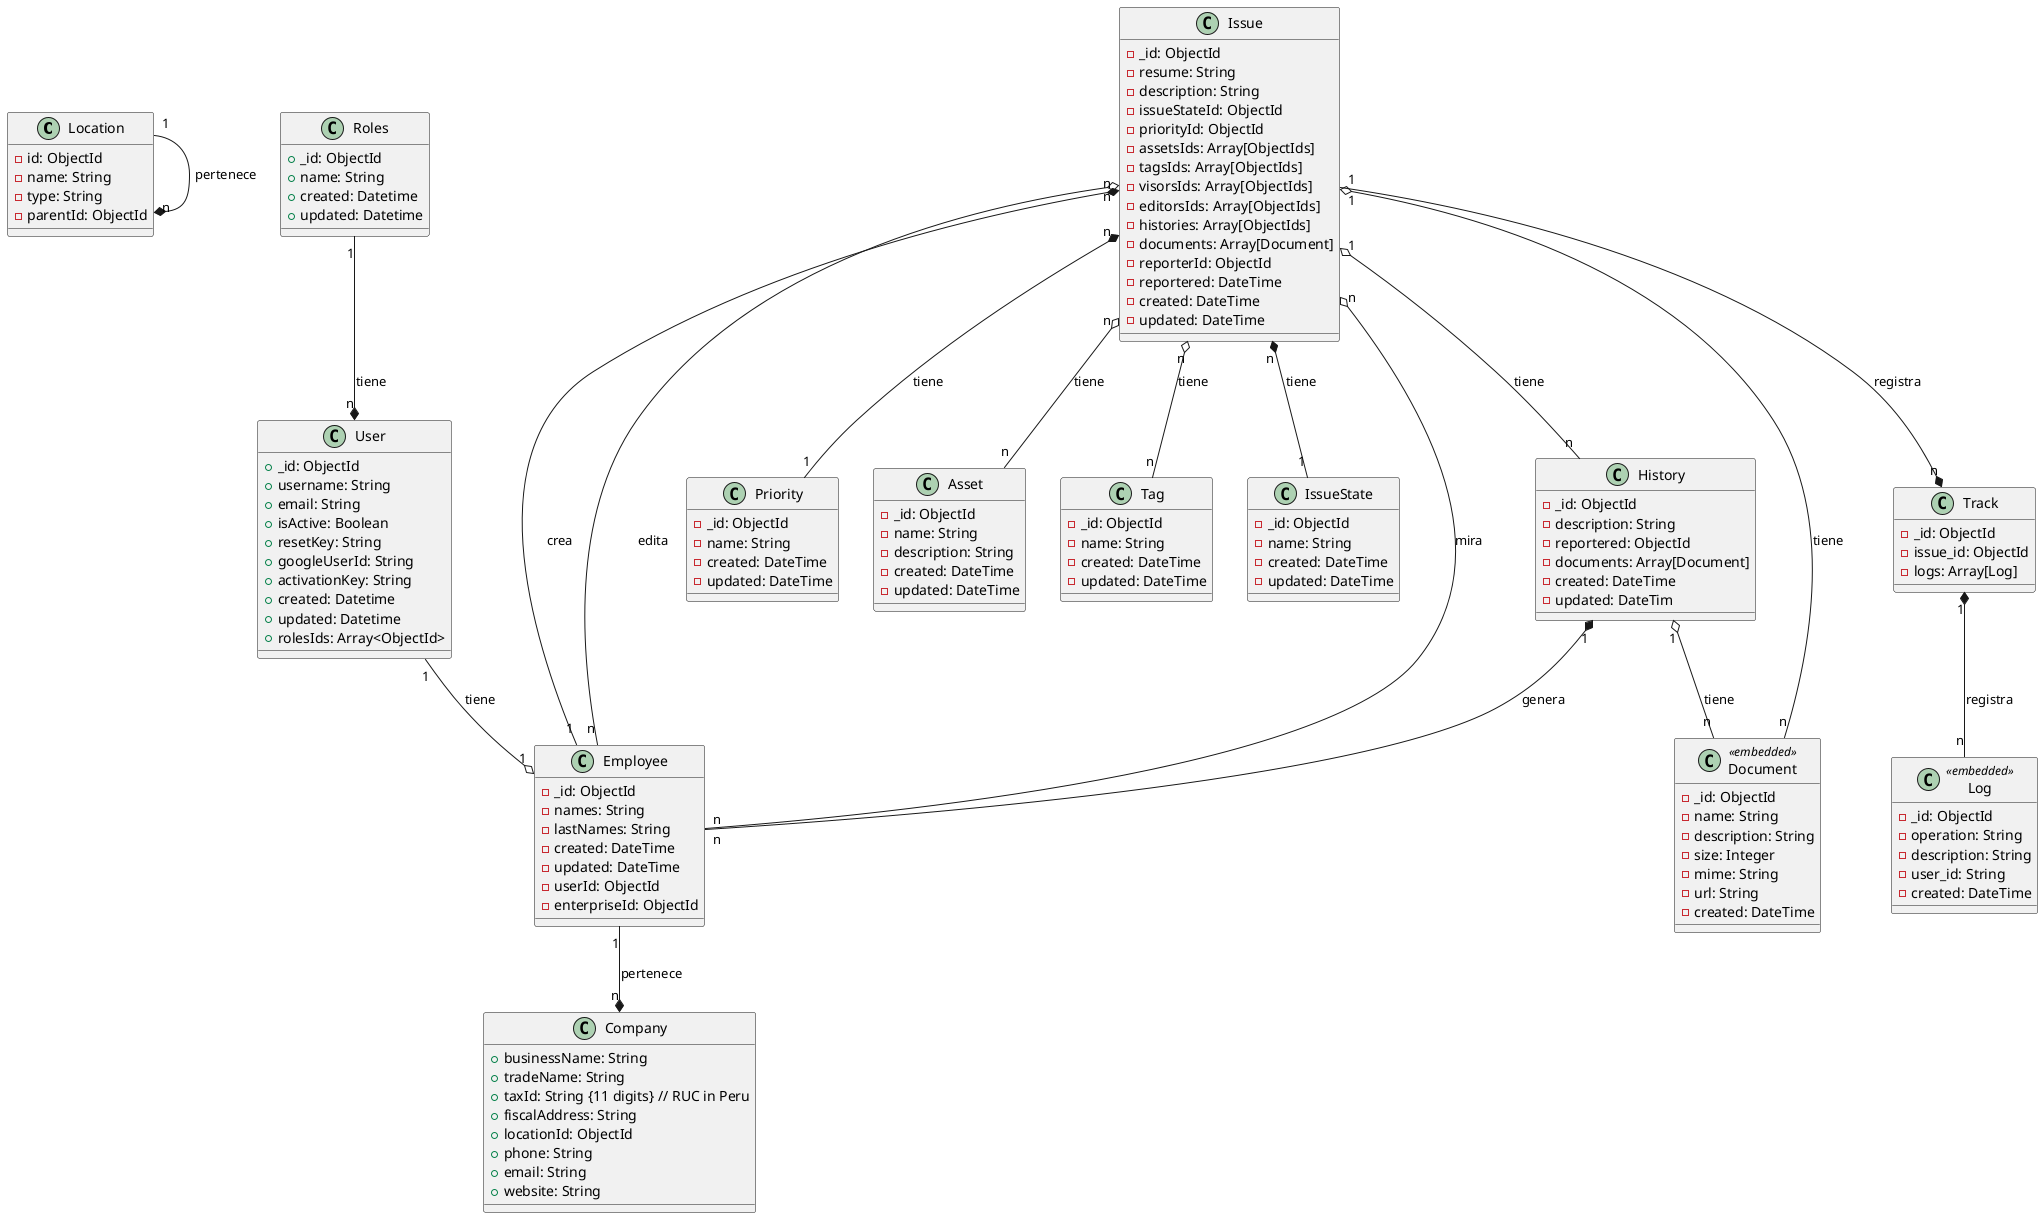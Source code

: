 @startuml


class Location {
  - id: ObjectId
  - name: String
  - type: String
  - parentId: ObjectId
}

Location "1" --* "n" Location : pertenece

class Company {
  + businessName: String
  + tradeName: String
  + taxId: String {11 digits} // RUC in Peru
  + fiscalAddress: String
  + locationId: ObjectId
  + phone: String
  + email: String
  + website: String
}

class Employee {
  - _id: ObjectId
  - names: String
  - lastNames: String
  - created: DateTime
  - updated: DateTime
  - userId: ObjectId
  - enterpriseId: ObjectId
}

Employee "1" --* "n" Company : pertenece

class Priority {
  - _id: ObjectId
  - name: String
  - created: DateTime
  - updated: DateTime
}

class Asset {
  - _id: ObjectId
  - name: String
  - description: String
  - created: DateTime
  - updated: DateTime
}

class Tag{
  - _id: ObjectId
  - name: String
  - created: DateTime
  - updated: DateTime
}

class IssueState {
  - _id: ObjectId
  - name: String
  - created: DateTime
  - updated: DateTime
}

class Issue {
  - _id: ObjectId
  - resume: String
  - description: String
  - issueStateId: ObjectId
  - priorityId: ObjectId
  - assetsIds: Array[ObjectIds]
  - tagsIds: Array[ObjectIds]
  - visorsIds: Array[ObjectIds]
  - editorsIds: Array[ObjectIds]
  - histories: Array[ObjectIds]
  - documents: Array[Document]
  - reporterId: ObjectId
  - reportered: DateTime
  - created: DateTime
  - updated: DateTime
}

class History {
  - _id: ObjectId
  - description: String
  - reportered: ObjectId
  - documents: Array[Document]
  - created: DateTime
  - updated: DateTim
}

class Document <<embedded>>{
  - _id: ObjectId
  - name: String
  - description: String
  - size: Integer
  - mime: String
  - url: String
  - created: DateTime
}

class Track {
  - _id: ObjectId
  - issue_id: ObjectId
  - logs: Array[Log]
}

class Log <<embedded>>{
  - _id: ObjectId
  - operation: String
  - description: String
  - user_id: String
  - created: DateTime
}

class User {
  + _id: ObjectId
  + username: String
  + email: String
  + isActive: Boolean
  + resetKey: String
  + googleUserId: String
  + activationKey: String
  + created: Datetime
  + updated: Datetime
  + rolesIds: Array<ObjectId>
}

class Roles {
  + _id: ObjectId
  + name: String
  + created: Datetime
  + updated: Datetime
}

Issue "n" *-- "1" Employee : crea
Issue "n" o-- "n" Employee : mira
Issue "n" o-- "n" Employee : edita
Issue "n" *-- "1" IssueState : tiene
Issue "n" *-- "1" Priority : tiene
Issue "n" o-- "n" Asset : tiene
Issue "n" o-- "n" Tag : tiene
Issue "1" o-- "n" History : tiene
Issue "1" o-- "n" Document : tiene
History "1" o-- "n" Document : tiene
History "1" *-- "n" Employee : genera
Track "1" *-- "n" Log : registra
Issue "1" --* "n" Track : registra
Roles "1" --* "n" User : tiene
User "1" --o "1" Employee : tiene

@enduml